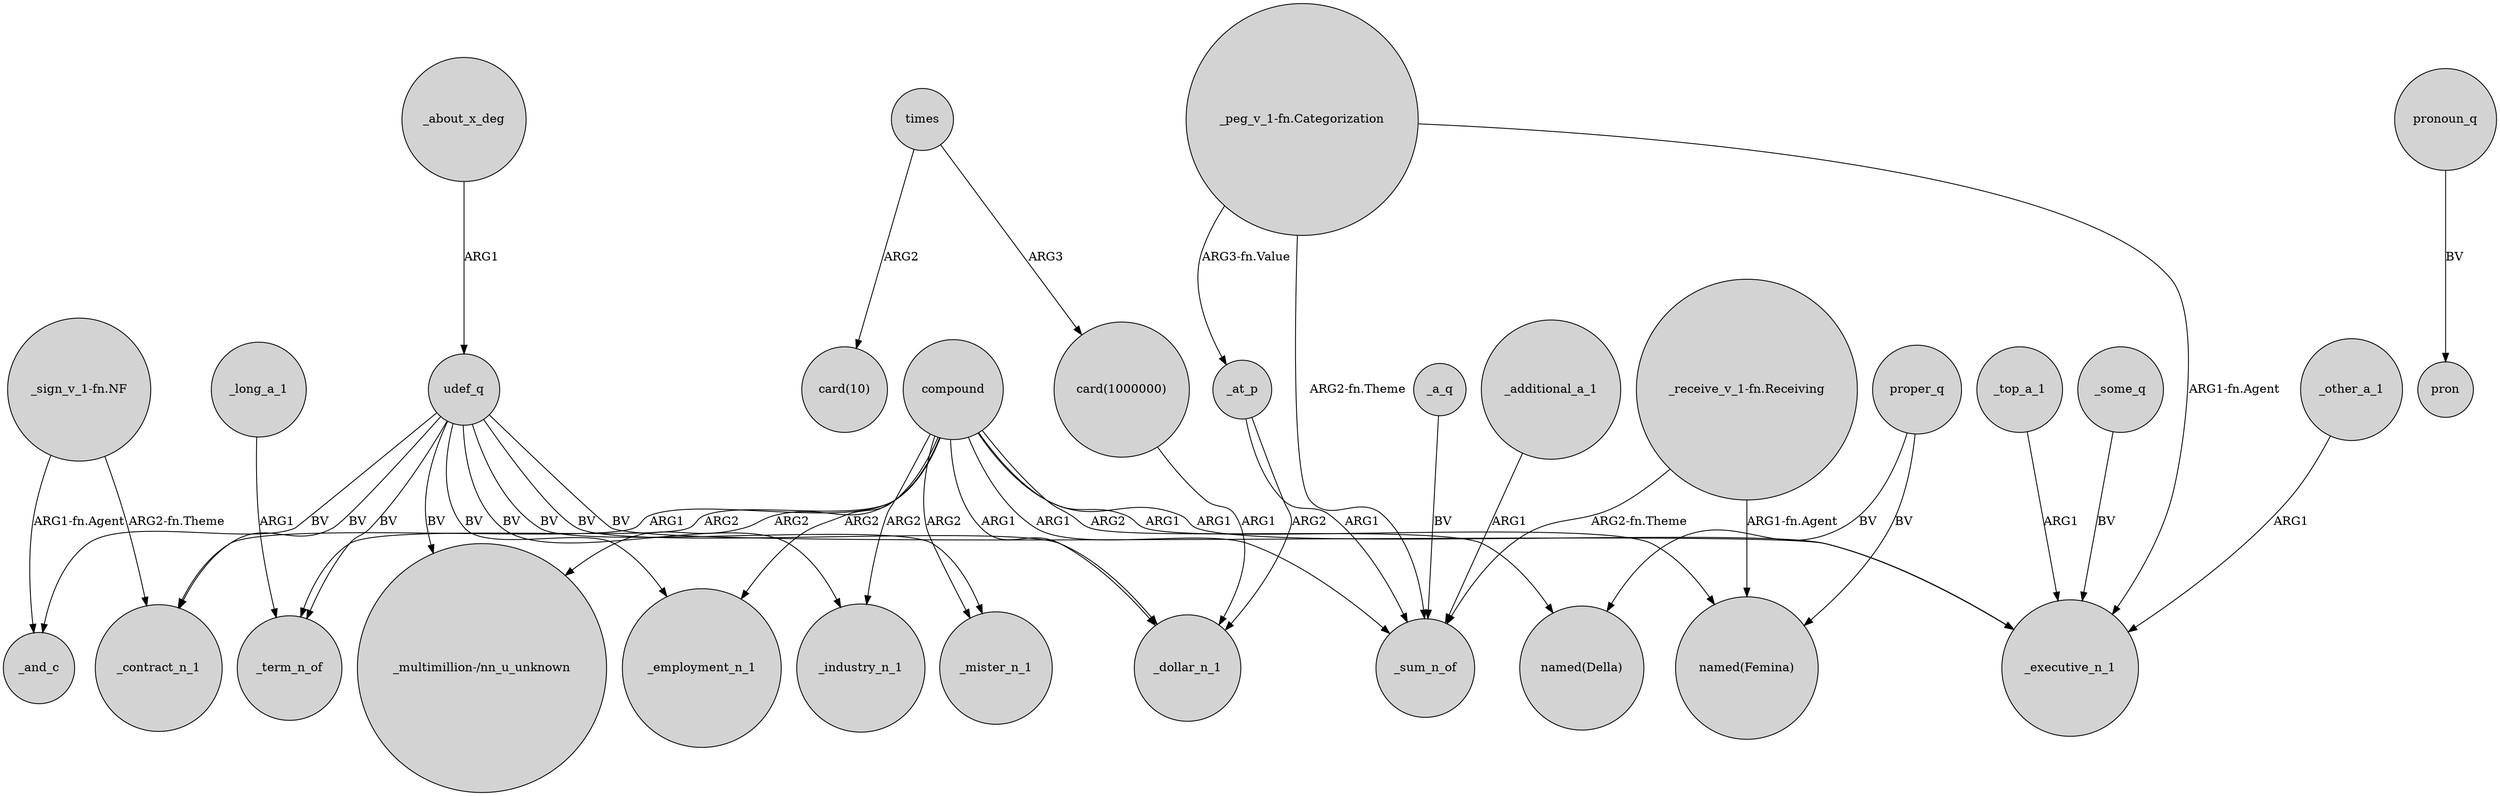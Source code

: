 digraph {
	node [shape=circle style=filled]
	"_sign_v_1-fn.NF" -> _and_c [label="ARG1-fn.Agent"]
	"card(1000000)" -> _dollar_n_1 [label=ARG1]
	_top_a_1 -> _executive_n_1 [label=ARG1]
	_at_p -> _sum_n_of [label=ARG1]
	_at_p -> _dollar_n_1 [label=ARG2]
	udef_q -> _employment_n_1 [label=BV]
	udef_q -> _executive_n_1 [label=BV]
	_some_q -> _executive_n_1 [label=BV]
	compound -> _term_n_of [label=ARG2]
	compound -> _mister_n_1 [label=ARG2]
	"_peg_v_1-fn.Categorization" -> _executive_n_1 [label="ARG1-fn.Agent"]
	udef_q -> "_multimillion-/nn_u_unknown" [label=BV]
	compound -> "_multimillion-/nn_u_unknown" [label=ARG2]
	udef_q -> _mister_n_1 [label=BV]
	compound -> _executive_n_1 [label=ARG1]
	_a_q -> _sum_n_of [label=BV]
	compound -> _contract_n_1 [label=ARG1]
	compound -> "named(Femina)" [label=ARG1]
	_about_x_deg -> udef_q [label=ARG1]
	"_peg_v_1-fn.Categorization" -> _at_p [label="ARG3-fn.Value"]
	compound -> _dollar_n_1 [label=ARG1]
	pronoun_q -> pron [label=BV]
	"_receive_v_1-fn.Receiving" -> "named(Femina)" [label="ARG1-fn.Agent"]
	compound -> _industry_n_1 [label=ARG2]
	times -> "card(1000000)" [label=ARG3]
	compound -> "named(Della)" [label=ARG2]
	proper_q -> "named(Della)" [label=BV]
	udef_q -> _term_n_of [label=BV]
	times -> "card(10)" [label=ARG2]
	_other_a_1 -> _executive_n_1 [label=ARG1]
	proper_q -> "named(Femina)" [label=BV]
	"_receive_v_1-fn.Receiving" -> _sum_n_of [label="ARG2-fn.Theme"]
	compound -> _sum_n_of [label=ARG1]
	compound -> _employment_n_1 [label=ARG2]
	"_sign_v_1-fn.NF" -> _contract_n_1 [label="ARG2-fn.Theme"]
	"_peg_v_1-fn.Categorization" -> _sum_n_of [label="ARG2-fn.Theme"]
	_additional_a_1 -> _sum_n_of [label=ARG1]
	udef_q -> _and_c [label=BV]
	udef_q -> _contract_n_1 [label=BV]
	udef_q -> _industry_n_1 [label=BV]
	_long_a_1 -> _term_n_of [label=ARG1]
	udef_q -> _dollar_n_1 [label=BV]
}
